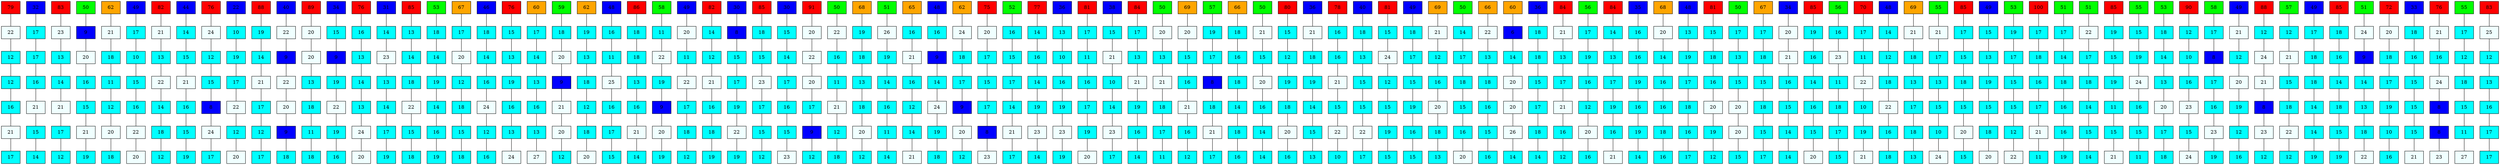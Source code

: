graph elfaro {
	graph [layout=dot rankdir=TD]
	graph [layout=dot rankdir=TD]
	node [shape=box, style=filled]
	p0 [label=79, fillcolor=red]
	p0M [label=22, fillcolor=azure]
	p0 -- p0M
	p0A [label=12, fillcolor=cyan]
	p0M -- p0A
	p0T [label=12, fillcolor=cyan]
	p0A -- p0T
	p0s1 [label=16, fillcolor=cyan]
	p0T -- p0s1
	p0s2 [label=21, fillcolor=azure]
	p0s1 -- p0s2
	p0s5 [label=17, fillcolor=cyan]
	p0s2 -- p0s5
	p1 [label=32, fillcolor=blue]
	p1M [label=17, fillcolor=cyan]
	p1 -- p1M
	p1A [label=17, fillcolor=cyan]
	p1M -- p1A
	p1T [label=16, fillcolor=cyan]
	p1A -- p1T
	p1s1 [label=21, fillcolor=azure]
	p1T -- p1s1
	p1s2 [label=15, fillcolor=cyan]
	p1s1 -- p1s2
	p1s5 [label=14, fillcolor=cyan]
	p1s2 -- p1s5
	p2 [label=83, fillcolor=red]
	p2M [label=23, fillcolor=azure]
	p2 -- p2M
	p2A [label=13, fillcolor=cyan]
	p2M -- p2A
	p2T [label=14, fillcolor=cyan]
	p2A -- p2T
	p2s1 [label=21, fillcolor=azure]
	p2T -- p2s1
	p2s2 [label=17, fillcolor=cyan]
	p2s1 -- p2s2
	p2s5 [label=12, fillcolor=cyan]
	p2s2 -- p2s5
	p3 [label=50, fillcolor=green]
	p3M [label=9, fillcolor=blue]
	p3 -- p3M
	p3A [label=20, fillcolor=azure]
	p3M -- p3A
	p3T [label=16, fillcolor=cyan]
	p3A -- p3T
	p3s1 [label=15, fillcolor=cyan]
	p3T -- p3s1
	p3s2 [label=21, fillcolor=azure]
	p3s1 -- p3s2
	p3s5 [label=19, fillcolor=cyan]
	p3s2 -- p3s5
	p4 [label=62, fillcolor=orange]
	p4M [label=21, fillcolor=azure]
	p4 -- p4M
	p4A [label=18, fillcolor=cyan]
	p4M -- p4A
	p4T [label=11, fillcolor=cyan]
	p4A -- p4T
	p4s1 [label=12, fillcolor=cyan]
	p4T -- p4s1
	p4s2 [label=20, fillcolor=azure]
	p4s1 -- p4s2
	p4s5 [label=18, fillcolor=cyan]
	p4s2 -- p4s5
	p5 [label=49, fillcolor=blue]
	p5M [label=17, fillcolor=cyan]
	p5 -- p5M
	p5A [label=10, fillcolor=cyan]
	p5M -- p5A
	p5T [label=15, fillcolor=cyan]
	p5A -- p5T
	p5s1 [label=16, fillcolor=cyan]
	p5T -- p5s1
	p5s2 [label=22, fillcolor=azure]
	p5s1 -- p5s2
	p5s5 [label=20, fillcolor=azure]
	p5s2 -- p5s5
	p6 [label=82, fillcolor=red]
	p6M [label=21, fillcolor=azure]
	p6 -- p6M
	p6A [label=13, fillcolor=cyan]
	p6M -- p6A
	p6T [label=22, fillcolor=azure]
	p6A -- p6T
	p6s1 [label=14, fillcolor=cyan]
	p6T -- p6s1
	p6s2 [label=18, fillcolor=cyan]
	p6s1 -- p6s2
	p6s5 [label=12, fillcolor=cyan]
	p6s2 -- p6s5
	p7 [label=44, fillcolor=blue]
	p7M [label=14, fillcolor=cyan]
	p7 -- p7M
	p7A [label=15, fillcolor=cyan]
	p7M -- p7A
	p7T [label=21, fillcolor=azure]
	p7A -- p7T
	p7s1 [label=16, fillcolor=cyan]
	p7T -- p7s1
	p7s2 [label=15, fillcolor=cyan]
	p7s1 -- p7s2
	p7s5 [label=19, fillcolor=cyan]
	p7s2 -- p7s5
	p8 [label=76, fillcolor=red]
	p8M [label=24, fillcolor=azure]
	p8 -- p8M
	p8A [label=12, fillcolor=cyan]
	p8M -- p8A
	p8T [label=15, fillcolor=cyan]
	p8A -- p8T
	p8s1 [label=8, fillcolor=blue]
	p8T -- p8s1
	p8s2 [label=24, fillcolor=azure]
	p8s1 -- p8s2
	p8s5 [label=17, fillcolor=cyan]
	p8s2 -- p8s5
	p9 [label=22, fillcolor=blue]
	p9M [label=10, fillcolor=cyan]
	p9 -- p9M
	p9A [label=19, fillcolor=cyan]
	p9M -- p9A
	p9T [label=17, fillcolor=cyan]
	p9A -- p9T
	p9s1 [label=22, fillcolor=azure]
	p9T -- p9s1
	p9s2 [label=12, fillcolor=cyan]
	p9s1 -- p9s2
	p9s5 [label=20, fillcolor=azure]
	p9s2 -- p9s5
	p10 [label=88, fillcolor=red]
	p10M [label=19, fillcolor=cyan]
	p10 -- p10M
	p10A [label=14, fillcolor=cyan]
	p10M -- p10A
	p10T [label=21, fillcolor=azure]
	p10A -- p10T
	p10s1 [label=17, fillcolor=cyan]
	p10T -- p10s1
	p10s2 [label=12, fillcolor=cyan]
	p10s1 -- p10s2
	p10s5 [label=17, fillcolor=cyan]
	p10s2 -- p10s5
	p11 [label=40, fillcolor=blue]
	p11M [label=22, fillcolor=azure]
	p11 -- p11M
	p11A [label=9, fillcolor=blue]
	p11M -- p11A
	p11T [label=22, fillcolor=azure]
	p11A -- p11T
	p11s1 [label=20, fillcolor=azure]
	p11T -- p11s1
	p11s2 [label=9, fillcolor=blue]
	p11s1 -- p11s2
	p11s5 [label=18, fillcolor=cyan]
	p11s2 -- p11s5
	p12 [label=89, fillcolor=red]
	p12M [label=20, fillcolor=azure]
	p12 -- p12M
	p12A [label=20, fillcolor=azure]
	p12M -- p12A
	p12T [label=13, fillcolor=cyan]
	p12A -- p12T
	p12s1 [label=18, fillcolor=cyan]
	p12T -- p12s1
	p12s2 [label=11, fillcolor=cyan]
	p12s1 -- p12s2
	p12s5 [label=18, fillcolor=cyan]
	p12s2 -- p12s5
	p13 [label=34, fillcolor=blue]
	p13M [label=15, fillcolor=cyan]
	p13 -- p13M
	p13A [label=9, fillcolor=blue]
	p13M -- p13A
	p13T [label=19, fillcolor=cyan]
	p13A -- p13T
	p13s1 [label=22, fillcolor=azure]
	p13T -- p13s1
	p13s2 [label=19, fillcolor=cyan]
	p13s1 -- p13s2
	p13s5 [label=16, fillcolor=cyan]
	p13s2 -- p13s5
	p14 [label=76, fillcolor=red]
	p14M [label=16, fillcolor=cyan]
	p14 -- p14M
	p14A [label=13, fillcolor=cyan]
	p14M -- p14A
	p14T [label=14, fillcolor=cyan]
	p14A -- p14T
	p14s1 [label=13, fillcolor=cyan]
	p14T -- p14s1
	p14s2 [label=24, fillcolor=azure]
	p14s1 -- p14s2
	p14s5 [label=20, fillcolor=azure]
	p14s2 -- p14s5
	p15 [label=31, fillcolor=blue]
	p15M [label=14, fillcolor=cyan]
	p15 -- p15M
	p15A [label=23, fillcolor=azure]
	p15M -- p15A
	p15T [label=13, fillcolor=cyan]
	p15A -- p15T
	p15s1 [label=14, fillcolor=cyan]
	p15T -- p15s1
	p15s2 [label=17, fillcolor=cyan]
	p15s1 -- p15s2
	p15s5 [label=19, fillcolor=cyan]
	p15s2 -- p15s5
	p16 [label=85, fillcolor=red]
	p16M [label=13, fillcolor=cyan]
	p16 -- p16M
	p16A [label=14, fillcolor=cyan]
	p16M -- p16A
	p16T [label=18, fillcolor=cyan]
	p16A -- p16T
	p16s1 [label=22, fillcolor=azure]
	p16T -- p16s1
	p16s2 [label=15, fillcolor=cyan]
	p16s1 -- p16s2
	p16s5 [label=18, fillcolor=cyan]
	p16s2 -- p16s5
	p17 [label=53, fillcolor=green]
	p17M [label=18, fillcolor=cyan]
	p17 -- p17M
	p17A [label=14, fillcolor=cyan]
	p17M -- p17A
	p17T [label=19, fillcolor=cyan]
	p17A -- p17T
	p17s1 [label=14, fillcolor=cyan]
	p17T -- p17s1
	p17s2 [label=16, fillcolor=cyan]
	p17s1 -- p17s2
	p17s5 [label=19, fillcolor=cyan]
	p17s2 -- p17s5
	p18 [label=67, fillcolor=orange]
	p18M [label=17, fillcolor=cyan]
	p18 -- p18M
	p18A [label=20, fillcolor=azure]
	p18M -- p18A
	p18T [label=12, fillcolor=cyan]
	p18A -- p18T
	p18s1 [label=18, fillcolor=cyan]
	p18T -- p18s1
	p18s2 [label=15, fillcolor=cyan]
	p18s1 -- p18s2
	p18s5 [label=18, fillcolor=cyan]
	p18s2 -- p18s5
	p19 [label=46, fillcolor=blue]
	p19M [label=18, fillcolor=cyan]
	p19 -- p19M
	p19A [label=14, fillcolor=cyan]
	p19M -- p19A
	p19T [label=16, fillcolor=cyan]
	p19A -- p19T
	p19s1 [label=24, fillcolor=azure]
	p19T -- p19s1
	p19s2 [label=12, fillcolor=cyan]
	p19s1 -- p19s2
	p19s5 [label=16, fillcolor=cyan]
	p19s2 -- p19s5
	p20 [label=76, fillcolor=red]
	p20M [label=15, fillcolor=cyan]
	p20 -- p20M
	p20A [label=13, fillcolor=cyan]
	p20M -- p20A
	p20T [label=19, fillcolor=cyan]
	p20A -- p20T
	p20s1 [label=16, fillcolor=cyan]
	p20T -- p20s1
	p20s2 [label=13, fillcolor=cyan]
	p20s1 -- p20s2
	p20s5 [label=24, fillcolor=azure]
	p20s2 -- p20s5
	p21 [label=60, fillcolor=orange]
	p21M [label=17, fillcolor=cyan]
	p21 -- p21M
	p21A [label=14, fillcolor=cyan]
	p21M -- p21A
	p21T [label=13, fillcolor=cyan]
	p21A -- p21T
	p21s1 [label=16, fillcolor=cyan]
	p21T -- p21s1
	p21s2 [label=13, fillcolor=cyan]
	p21s1 -- p21s2
	p21s5 [label=27, fillcolor=azure]
	p21s2 -- p21s5
	p22 [label=59, fillcolor=green]
	p22M [label=18, fillcolor=cyan]
	p22 -- p22M
	p22A [label=20, fillcolor=azure]
	p22M -- p22A
	p22T [label=9, fillcolor=blue]
	p22A -- p22T
	p22s1 [label=21, fillcolor=azure]
	p22T -- p22s1
	p22s2 [label=20, fillcolor=azure]
	p22s1 -- p22s2
	p22s5 [label=12, fillcolor=cyan]
	p22s2 -- p22s5
	p23 [label=62, fillcolor=orange]
	p23M [label=19, fillcolor=cyan]
	p23 -- p23M
	p23A [label=13, fillcolor=cyan]
	p23M -- p23A
	p23T [label=18, fillcolor=cyan]
	p23A -- p23T
	p23s1 [label=12, fillcolor=cyan]
	p23T -- p23s1
	p23s2 [label=18, fillcolor=cyan]
	p23s1 -- p23s2
	p23s5 [label=20, fillcolor=azure]
	p23s2 -- p23s5
	p24 [label=48, fillcolor=blue]
	p24M [label=16, fillcolor=cyan]
	p24 -- p24M
	p24A [label=11, fillcolor=cyan]
	p24M -- p24A
	p24T [label=25, fillcolor=azure]
	p24A -- p24T
	p24s1 [label=16, fillcolor=cyan]
	p24T -- p24s1
	p24s2 [label=17, fillcolor=cyan]
	p24s1 -- p24s2
	p24s5 [label=15, fillcolor=cyan]
	p24s2 -- p24s5
	p25 [label=86, fillcolor=red]
	p25M [label=18, fillcolor=cyan]
	p25 -- p25M
	p25A [label=18, fillcolor=cyan]
	p25M -- p25A
	p25T [label=13, fillcolor=cyan]
	p25A -- p25T
	p25s1 [label=16, fillcolor=cyan]
	p25T -- p25s1
	p25s2 [label=21, fillcolor=azure]
	p25s1 -- p25s2
	p25s5 [label=14, fillcolor=cyan]
	p25s2 -- p25s5
	p26 [label=58, fillcolor=green]
	p26M [label=11, fillcolor=cyan]
	p26 -- p26M
	p26A [label=22, fillcolor=azure]
	p26M -- p26A
	p26T [label=19, fillcolor=cyan]
	p26A -- p26T
	p26s1 [label=9, fillcolor=blue]
	p26T -- p26s1
	p26s2 [label=20, fillcolor=azure]
	p26s1 -- p26s2
	p26s5 [label=19, fillcolor=cyan]
	p26s2 -- p26s5
	p27 [label=49, fillcolor=blue]
	p27M [label=20, fillcolor=azure]
	p27 -- p27M
	p27A [label=11, fillcolor=cyan]
	p27M -- p27A
	p27T [label=22, fillcolor=azure]
	p27A -- p27T
	p27s1 [label=17, fillcolor=cyan]
	p27T -- p27s1
	p27s2 [label=18, fillcolor=cyan]
	p27s1 -- p27s2
	p27s5 [label=12, fillcolor=cyan]
	p27s2 -- p27s5
	p28 [label=82, fillcolor=red]
	p28M [label=14, fillcolor=cyan]
	p28 -- p28M
	p28A [label=12, fillcolor=cyan]
	p28M -- p28A
	p28T [label=21, fillcolor=azure]
	p28A -- p28T
	p28s1 [label=16, fillcolor=cyan]
	p28T -- p28s1
	p28s2 [label=18, fillcolor=cyan]
	p28s1 -- p28s2
	p28s5 [label=19, fillcolor=cyan]
	p28s2 -- p28s5
	p29 [label=30, fillcolor=blue]
	p29M [label=8, fillcolor=blue]
	p29 -- p29M
	p29A [label=15, fillcolor=cyan]
	p29M -- p29A
	p29T [label=17, fillcolor=cyan]
	p29A -- p29T
	p29s1 [label=19, fillcolor=cyan]
	p29T -- p29s1
	p29s2 [label=22, fillcolor=azure]
	p29s1 -- p29s2
	p29s5 [label=19, fillcolor=cyan]
	p29s2 -- p29s5
	p30 [label=85, fillcolor=red]
	p30M [label=18, fillcolor=cyan]
	p30 -- p30M
	p30A [label=15, fillcolor=cyan]
	p30M -- p30A
	p30T [label=23, fillcolor=azure]
	p30A -- p30T
	p30s1 [label=17, fillcolor=cyan]
	p30T -- p30s1
	p30s2 [label=15, fillcolor=cyan]
	p30s1 -- p30s2
	p30s5 [label=12, fillcolor=cyan]
	p30s2 -- p30s5
	p31 [label=30, fillcolor=blue]
	p31M [label=15, fillcolor=cyan]
	p31 -- p31M
	p31A [label=14, fillcolor=cyan]
	p31M -- p31A
	p31T [label=17, fillcolor=cyan]
	p31A -- p31T
	p31s1 [label=16, fillcolor=cyan]
	p31T -- p31s1
	p31s2 [label=15, fillcolor=cyan]
	p31s1 -- p31s2
	p31s5 [label=23, fillcolor=azure]
	p31s2 -- p31s5
	p32 [label=91, fillcolor=red]
	p32M [label=20, fillcolor=azure]
	p32 -- p32M
	p32A [label=22, fillcolor=azure]
	p32M -- p32A
	p32T [label=20, fillcolor=azure]
	p32A -- p32T
	p32s1 [label=17, fillcolor=cyan]
	p32T -- p32s1
	p32s2 [label=9, fillcolor=blue]
	p32s1 -- p32s2
	p32s5 [label=12, fillcolor=cyan]
	p32s2 -- p32s5
	p33 [label=50, fillcolor=green]
	p33M [label=22, fillcolor=azure]
	p33 -- p33M
	p33A [label=16, fillcolor=cyan]
	p33M -- p33A
	p33T [label=11, fillcolor=cyan]
	p33A -- p33T
	p33s1 [label=21, fillcolor=azure]
	p33T -- p33s1
	p33s2 [label=12, fillcolor=cyan]
	p33s1 -- p33s2
	p33s5 [label=18, fillcolor=cyan]
	p33s2 -- p33s5
	p34 [label=68, fillcolor=orange]
	p34M [label=19, fillcolor=cyan]
	p34 -- p34M
	p34A [label=18, fillcolor=cyan]
	p34M -- p34A
	p34T [label=13, fillcolor=cyan]
	p34A -- p34T
	p34s1 [label=18, fillcolor=cyan]
	p34T -- p34s1
	p34s2 [label=20, fillcolor=azure]
	p34s1 -- p34s2
	p34s5 [label=12, fillcolor=cyan]
	p34s2 -- p34s5
	p35 [label=51, fillcolor=green]
	p35M [label=26, fillcolor=azure]
	p35 -- p35M
	p35A [label=19, fillcolor=cyan]
	p35M -- p35A
	p35T [label=14, fillcolor=cyan]
	p35A -- p35T
	p35s1 [label=16, fillcolor=cyan]
	p35T -- p35s1
	p35s2 [label=11, fillcolor=cyan]
	p35s1 -- p35s2
	p35s5 [label=14, fillcolor=cyan]
	p35s2 -- p35s5
	p36 [label=65, fillcolor=orange]
	p36M [label=16, fillcolor=cyan]
	p36 -- p36M
	p36A [label=21, fillcolor=azure]
	p36M -- p36A
	p36T [label=16, fillcolor=cyan]
	p36A -- p36T
	p36s1 [label=12, fillcolor=cyan]
	p36T -- p36s1
	p36s2 [label=14, fillcolor=cyan]
	p36s1 -- p36s2
	p36s5 [label=21, fillcolor=azure]
	p36s2 -- p36s5
	p37 [label=48, fillcolor=blue]
	p37M [label=16, fillcolor=cyan]
	p37 -- p37M
	p37A [label=9, fillcolor=blue]
	p37M -- p37A
	p37T [label=14, fillcolor=cyan]
	p37A -- p37T
	p37s1 [label=24, fillcolor=azure]
	p37T -- p37s1
	p37s2 [label=19, fillcolor=cyan]
	p37s1 -- p37s2
	p37s5 [label=18, fillcolor=cyan]
	p37s2 -- p37s5
	p38 [label=62, fillcolor=orange]
	p38M [label=24, fillcolor=azure]
	p38 -- p38M
	p38A [label=18, fillcolor=cyan]
	p38M -- p38A
	p38T [label=17, fillcolor=cyan]
	p38A -- p38T
	p38s1 [label=9, fillcolor=blue]
	p38T -- p38s1
	p38s2 [label=20, fillcolor=azure]
	p38s1 -- p38s2
	p38s5 [label=12, fillcolor=cyan]
	p38s2 -- p38s5
	p39 [label=75, fillcolor=red]
	p39M [label=20, fillcolor=azure]
	p39 -- p39M
	p39A [label=17, fillcolor=cyan]
	p39M -- p39A
	p39T [label=15, fillcolor=cyan]
	p39A -- p39T
	p39s1 [label=17, fillcolor=cyan]
	p39T -- p39s1
	p39s2 [label=8, fillcolor=blue]
	p39s1 -- p39s2
	p39s5 [label=23, fillcolor=azure]
	p39s2 -- p39s5
	p40 [label=52, fillcolor=green]
	p40M [label=16, fillcolor=cyan]
	p40 -- p40M
	p40A [label=15, fillcolor=cyan]
	p40M -- p40A
	p40T [label=17, fillcolor=cyan]
	p40A -- p40T
	p40s1 [label=14, fillcolor=cyan]
	p40T -- p40s1
	p40s2 [label=21, fillcolor=azure]
	p40s1 -- p40s2
	p40s5 [label=17, fillcolor=cyan]
	p40s2 -- p40s5
	p41 [label=77, fillcolor=red]
	p41M [label=14, fillcolor=cyan]
	p41 -- p41M
	p41A [label=16, fillcolor=cyan]
	p41M -- p41A
	p41T [label=14, fillcolor=cyan]
	p41A -- p41T
	p41s1 [label=19, fillcolor=cyan]
	p41T -- p41s1
	p41s2 [label=23, fillcolor=azure]
	p41s1 -- p41s2
	p41s5 [label=14, fillcolor=cyan]
	p41s2 -- p41s5
	p42 [label=36, fillcolor=blue]
	p42M [label=13, fillcolor=cyan]
	p42 -- p42M
	p42A [label=10, fillcolor=cyan]
	p42M -- p42A
	p42T [label=16, fillcolor=cyan]
	p42A -- p42T
	p42s1 [label=19, fillcolor=cyan]
	p42T -- p42s1
	p42s2 [label=23, fillcolor=azure]
	p42s1 -- p42s2
	p42s5 [label=19, fillcolor=cyan]
	p42s2 -- p42s5
	p43 [label=81, fillcolor=red]
	p43M [label=17, fillcolor=cyan]
	p43 -- p43M
	p43A [label=11, fillcolor=cyan]
	p43M -- p43A
	p43T [label=16, fillcolor=cyan]
	p43A -- p43T
	p43s1 [label=17, fillcolor=cyan]
	p43T -- p43s1
	p43s2 [label=19, fillcolor=cyan]
	p43s1 -- p43s2
	p43s5 [label=20, fillcolor=azure]
	p43s2 -- p43s5
	p44 [label=38, fillcolor=blue]
	p44M [label=15, fillcolor=cyan]
	p44 -- p44M
	p44A [label=21, fillcolor=azure]
	p44M -- p44A
	p44T [label=10, fillcolor=cyan]
	p44A -- p44T
	p44s1 [label=14, fillcolor=cyan]
	p44T -- p44s1
	p44s2 [label=23, fillcolor=azure]
	p44s1 -- p44s2
	p44s5 [label=17, fillcolor=cyan]
	p44s2 -- p44s5
	p45 [label=84, fillcolor=red]
	p45M [label=17, fillcolor=cyan]
	p45 -- p45M
	p45A [label=13, fillcolor=cyan]
	p45M -- p45A
	p45T [label=21, fillcolor=azure]
	p45A -- p45T
	p45s1 [label=19, fillcolor=cyan]
	p45T -- p45s1
	p45s2 [label=16, fillcolor=cyan]
	p45s1 -- p45s2
	p45s5 [label=14, fillcolor=cyan]
	p45s2 -- p45s5
	p46 [label=50, fillcolor=green]
	p46M [label=20, fillcolor=azure]
	p46 -- p46M
	p46A [label=13, fillcolor=cyan]
	p46M -- p46A
	p46T [label=21, fillcolor=azure]
	p46A -- p46T
	p46s1 [label=18, fillcolor=cyan]
	p46T -- p46s1
	p46s2 [label=17, fillcolor=cyan]
	p46s1 -- p46s2
	p46s5 [label=11, fillcolor=cyan]
	p46s2 -- p46s5
	p47 [label=69, fillcolor=orange]
	p47M [label=20, fillcolor=azure]
	p47 -- p47M
	p47A [label=15, fillcolor=cyan]
	p47M -- p47A
	p47T [label=16, fillcolor=cyan]
	p47A -- p47T
	p47s1 [label=21, fillcolor=azure]
	p47T -- p47s1
	p47s2 [label=16, fillcolor=cyan]
	p47s1 -- p47s2
	p47s5 [label=12, fillcolor=cyan]
	p47s2 -- p47s5
	p48 [label=57, fillcolor=green]
	p48M [label=19, fillcolor=cyan]
	p48 -- p48M
	p48A [label=17, fillcolor=cyan]
	p48M -- p48A
	p48T [label=8, fillcolor=blue]
	p48A -- p48T
	p48s1 [label=18, fillcolor=cyan]
	p48T -- p48s1
	p48s2 [label=21, fillcolor=azure]
	p48s1 -- p48s2
	p48s5 [label=17, fillcolor=cyan]
	p48s2 -- p48s5
	p49 [label=66, fillcolor=orange]
	p49M [label=18, fillcolor=cyan]
	p49 -- p49M
	p49A [label=16, fillcolor=cyan]
	p49M -- p49A
	p49T [label=18, fillcolor=cyan]
	p49A -- p49T
	p49s1 [label=14, fillcolor=cyan]
	p49T -- p49s1
	p49s2 [label=18, fillcolor=cyan]
	p49s1 -- p49s2
	p49s5 [label=16, fillcolor=cyan]
	p49s2 -- p49s5
	p50 [label=50, fillcolor=green]
	p50M [label=21, fillcolor=azure]
	p50 -- p50M
	p50A [label=15, fillcolor=cyan]
	p50M -- p50A
	p50T [label=20, fillcolor=azure]
	p50A -- p50T
	p50s1 [label=16, fillcolor=cyan]
	p50T -- p50s1
	p50s2 [label=14, fillcolor=cyan]
	p50s1 -- p50s2
	p50s5 [label=14, fillcolor=cyan]
	p50s2 -- p50s5
	p51 [label=80, fillcolor=red]
	p51M [label=15, fillcolor=cyan]
	p51 -- p51M
	p51A [label=12, fillcolor=cyan]
	p51M -- p51A
	p51T [label=19, fillcolor=cyan]
	p51A -- p51T
	p51s1 [label=18, fillcolor=cyan]
	p51T -- p51s1
	p51s2 [label=20, fillcolor=azure]
	p51s1 -- p51s2
	p51s5 [label=16, fillcolor=cyan]
	p51s2 -- p51s5
	p52 [label=36, fillcolor=blue]
	p52M [label=21, fillcolor=azure]
	p52 -- p52M
	p52A [label=18, fillcolor=cyan]
	p52M -- p52A
	p52T [label=19, fillcolor=cyan]
	p52A -- p52T
	p52s1 [label=14, fillcolor=cyan]
	p52T -- p52s1
	p52s2 [label=15, fillcolor=cyan]
	p52s1 -- p52s2
	p52s5 [label=13, fillcolor=cyan]
	p52s2 -- p52s5
	p53 [label=78, fillcolor=red]
	p53M [label=16, fillcolor=cyan]
	p53 -- p53M
	p53A [label=16, fillcolor=cyan]
	p53M -- p53A
	p53T [label=21, fillcolor=azure]
	p53A -- p53T
	p53s1 [label=15, fillcolor=cyan]
	p53T -- p53s1
	p53s2 [label=22, fillcolor=azure]
	p53s1 -- p53s2
	p53s5 [label=10, fillcolor=cyan]
	p53s2 -- p53s5
	p54 [label=40, fillcolor=blue]
	p54M [label=18, fillcolor=cyan]
	p54 -- p54M
	p54A [label=13, fillcolor=cyan]
	p54M -- p54A
	p54T [label=15, fillcolor=cyan]
	p54A -- p54T
	p54s1 [label=15, fillcolor=cyan]
	p54T -- p54s1
	p54s2 [label=22, fillcolor=azure]
	p54s1 -- p54s2
	p54s5 [label=17, fillcolor=cyan]
	p54s2 -- p54s5
	p55 [label=81, fillcolor=red]
	p55M [label=15, fillcolor=cyan]
	p55 -- p55M
	p55A [label=24, fillcolor=azure]
	p55M -- p55A
	p55T [label=12, fillcolor=cyan]
	p55A -- p55T
	p55s1 [label=15, fillcolor=cyan]
	p55T -- p55s1
	p55s2 [label=19, fillcolor=cyan]
	p55s1 -- p55s2
	p55s5 [label=15, fillcolor=cyan]
	p55s2 -- p55s5
	p56 [label=49, fillcolor=blue]
	p56M [label=18, fillcolor=cyan]
	p56 -- p56M
	p56A [label=17, fillcolor=cyan]
	p56M -- p56A
	p56T [label=15, fillcolor=cyan]
	p56A -- p56T
	p56s1 [label=19, fillcolor=cyan]
	p56T -- p56s1
	p56s2 [label=16, fillcolor=cyan]
	p56s1 -- p56s2
	p56s5 [label=15, fillcolor=cyan]
	p56s2 -- p56s5
	p57 [label=69, fillcolor=orange]
	p57M [label=21, fillcolor=azure]
	p57 -- p57M
	p57A [label=12, fillcolor=cyan]
	p57M -- p57A
	p57T [label=16, fillcolor=cyan]
	p57A -- p57T
	p57s1 [label=20, fillcolor=azure]
	p57T -- p57s1
	p57s2 [label=18, fillcolor=cyan]
	p57s1 -- p57s2
	p57s5 [label=13, fillcolor=cyan]
	p57s2 -- p57s5
	p58 [label=50, fillcolor=green]
	p58M [label=14, fillcolor=cyan]
	p58 -- p58M
	p58A [label=17, fillcolor=cyan]
	p58M -- p58A
	p58T [label=18, fillcolor=cyan]
	p58A -- p58T
	p58s1 [label=15, fillcolor=cyan]
	p58T -- p58s1
	p58s2 [label=16, fillcolor=cyan]
	p58s1 -- p58s2
	p58s5 [label=20, fillcolor=azure]
	p58s2 -- p58s5
	p59 [label=66, fillcolor=orange]
	p59M [label=22, fillcolor=azure]
	p59 -- p59M
	p59A [label=13, fillcolor=cyan]
	p59M -- p59A
	p59T [label=18, fillcolor=cyan]
	p59A -- p59T
	p59s1 [label=16, fillcolor=cyan]
	p59T -- p59s1
	p59s2 [label=15, fillcolor=cyan]
	p59s1 -- p59s2
	p59s5 [label=16, fillcolor=cyan]
	p59s2 -- p59s5
	p60 [label=60, fillcolor=orange]
	p60M [label=6, fillcolor=blue]
	p60 -- p60M
	p60A [label=14, fillcolor=cyan]
	p60M -- p60A
	p60T [label=20, fillcolor=azure]
	p60A -- p60T
	p60s1 [label=20, fillcolor=azure]
	p60T -- p60s1
	p60s2 [label=26, fillcolor=azure]
	p60s1 -- p60s2
	p60s5 [label=14, fillcolor=cyan]
	p60s2 -- p60s5
	p61 [label=36, fillcolor=blue]
	p61M [label=18, fillcolor=cyan]
	p61 -- p61M
	p61A [label=18, fillcolor=cyan]
	p61M -- p61A
	p61T [label=15, fillcolor=cyan]
	p61A -- p61T
	p61s1 [label=17, fillcolor=cyan]
	p61T -- p61s1
	p61s2 [label=18, fillcolor=cyan]
	p61s1 -- p61s2
	p61s5 [label=14, fillcolor=cyan]
	p61s2 -- p61s5
	p62 [label=84, fillcolor=red]
	p62M [label=21, fillcolor=azure]
	p62 -- p62M
	p62A [label=13, fillcolor=cyan]
	p62M -- p62A
	p62T [label=17, fillcolor=cyan]
	p62A -- p62T
	p62s1 [label=21, fillcolor=azure]
	p62T -- p62s1
	p62s2 [label=16, fillcolor=cyan]
	p62s1 -- p62s2
	p62s5 [label=12, fillcolor=cyan]
	p62s2 -- p62s5
	p63 [label=56, fillcolor=green]
	p63M [label=17, fillcolor=cyan]
	p63 -- p63M
	p63A [label=19, fillcolor=cyan]
	p63M -- p63A
	p63T [label=16, fillcolor=cyan]
	p63A -- p63T
	p63s1 [label=12, fillcolor=cyan]
	p63T -- p63s1
	p63s2 [label=20, fillcolor=azure]
	p63s1 -- p63s2
	p63s5 [label=16, fillcolor=cyan]
	p63s2 -- p63s5
	p64 [label=84, fillcolor=red]
	p64M [label=14, fillcolor=cyan]
	p64 -- p64M
	p64A [label=13, fillcolor=cyan]
	p64M -- p64A
	p64T [label=17, fillcolor=cyan]
	p64A -- p64T
	p64s1 [label=19, fillcolor=cyan]
	p64T -- p64s1
	p64s2 [label=16, fillcolor=cyan]
	p64s1 -- p64s2
	p64s5 [label=21, fillcolor=azure]
	p64s2 -- p64s5
	p65 [label=35, fillcolor=blue]
	p65M [label=16, fillcolor=cyan]
	p65 -- p65M
	p65A [label=16, fillcolor=cyan]
	p65M -- p65A
	p65T [label=19, fillcolor=cyan]
	p65A -- p65T
	p65s1 [label=16, fillcolor=cyan]
	p65T -- p65s1
	p65s2 [label=19, fillcolor=cyan]
	p65s1 -- p65s2
	p65s5 [label=14, fillcolor=cyan]
	p65s2 -- p65s5
	p66 [label=68, fillcolor=orange]
	p66M [label=20, fillcolor=azure]
	p66 -- p66M
	p66A [label=14, fillcolor=cyan]
	p66M -- p66A
	p66T [label=16, fillcolor=cyan]
	p66A -- p66T
	p66s1 [label=16, fillcolor=cyan]
	p66T -- p66s1
	p66s2 [label=18, fillcolor=cyan]
	p66s1 -- p66s2
	p66s5 [label=16, fillcolor=cyan]
	p66s2 -- p66s5
	p67 [label=48, fillcolor=blue]
	p67M [label=13, fillcolor=cyan]
	p67 -- p67M
	p67A [label=19, fillcolor=cyan]
	p67M -- p67A
	p67T [label=17, fillcolor=cyan]
	p67A -- p67T
	p67s1 [label=18, fillcolor=cyan]
	p67T -- p67s1
	p67s2 [label=16, fillcolor=cyan]
	p67s1 -- p67s2
	p67s5 [label=17, fillcolor=cyan]
	p67s2 -- p67s5
	p68 [label=81, fillcolor=red]
	p68M [label=15, fillcolor=cyan]
	p68 -- p68M
	p68A [label=18, fillcolor=cyan]
	p68M -- p68A
	p68T [label=16, fillcolor=cyan]
	p68A -- p68T
	p68s1 [label=20, fillcolor=azure]
	p68T -- p68s1
	p68s2 [label=19, fillcolor=cyan]
	p68s1 -- p68s2
	p68s5 [label=12, fillcolor=cyan]
	p68s2 -- p68s5
	p69 [label=50, fillcolor=green]
	p69M [label=17, fillcolor=cyan]
	p69 -- p69M
	p69A [label=13, fillcolor=cyan]
	p69M -- p69A
	p69T [label=15, fillcolor=cyan]
	p69A -- p69T
	p69s1 [label=20, fillcolor=azure]
	p69T -- p69s1
	p69s2 [label=20, fillcolor=azure]
	p69s1 -- p69s2
	p69s5 [label=15, fillcolor=cyan]
	p69s2 -- p69s5
	p70 [label=67, fillcolor=orange]
	p70M [label=17, fillcolor=cyan]
	p70 -- p70M
	p70A [label=18, fillcolor=cyan]
	p70M -- p70A
	p70T [label=15, fillcolor=cyan]
	p70A -- p70T
	p70s1 [label=18, fillcolor=cyan]
	p70T -- p70s1
	p70s2 [label=15, fillcolor=cyan]
	p70s1 -- p70s2
	p70s5 [label=17, fillcolor=cyan]
	p70s2 -- p70s5
	p71 [label=34, fillcolor=blue]
	p71M [label=20, fillcolor=azure]
	p71 -- p71M
	p71A [label=21, fillcolor=azure]
	p71M -- p71A
	p71T [label=16, fillcolor=cyan]
	p71A -- p71T
	p71s1 [label=15, fillcolor=cyan]
	p71T -- p71s1
	p71s2 [label=14, fillcolor=cyan]
	p71s1 -- p71s2
	p71s5 [label=14, fillcolor=cyan]
	p71s2 -- p71s5
	p72 [label=85, fillcolor=red]
	p72M [label=19, fillcolor=cyan]
	p72 -- p72M
	p72A [label=16, fillcolor=cyan]
	p72M -- p72A
	p72T [label=14, fillcolor=cyan]
	p72A -- p72T
	p72s1 [label=16, fillcolor=cyan]
	p72T -- p72s1
	p72s2 [label=15, fillcolor=cyan]
	p72s1 -- p72s2
	p72s5 [label=20, fillcolor=azure]
	p72s2 -- p72s5
	p73 [label=56, fillcolor=green]
	p73M [label=16, fillcolor=cyan]
	p73 -- p73M
	p73A [label=23, fillcolor=azure]
	p73M -- p73A
	p73T [label=11, fillcolor=cyan]
	p73A -- p73T
	p73s1 [label=18, fillcolor=cyan]
	p73T -- p73s1
	p73s2 [label=17, fillcolor=cyan]
	p73s1 -- p73s2
	p73s5 [label=15, fillcolor=cyan]
	p73s2 -- p73s5
	p74 [label=70, fillcolor=red]
	p74M [label=17, fillcolor=cyan]
	p74 -- p74M
	p74A [label=11, fillcolor=cyan]
	p74M -- p74A
	p74T [label=22, fillcolor=azure]
	p74A -- p74T
	p74s1 [label=10, fillcolor=cyan]
	p74T -- p74s1
	p74s2 [label=19, fillcolor=cyan]
	p74s1 -- p74s2
	p74s5 [label=21, fillcolor=azure]
	p74s2 -- p74s5
	p75 [label=48, fillcolor=blue]
	p75M [label=14, fillcolor=cyan]
	p75 -- p75M
	p75A [label=12, fillcolor=cyan]
	p75M -- p75A
	p75T [label=18, fillcolor=cyan]
	p75A -- p75T
	p75s1 [label=22, fillcolor=azure]
	p75T -- p75s1
	p75s2 [label=16, fillcolor=cyan]
	p75s1 -- p75s2
	p75s5 [label=18, fillcolor=cyan]
	p75s2 -- p75s5
	p76 [label=69, fillcolor=orange]
	p76M [label=21, fillcolor=azure]
	p76 -- p76M
	p76A [label=18, fillcolor=cyan]
	p76M -- p76A
	p76T [label=13, fillcolor=cyan]
	p76A -- p76T
	p76s1 [label=17, fillcolor=cyan]
	p76T -- p76s1
	p76s2 [label=18, fillcolor=cyan]
	p76s1 -- p76s2
	p76s5 [label=13, fillcolor=cyan]
	p76s2 -- p76s5
	p77 [label=55, fillcolor=green]
	p77M [label=21, fillcolor=azure]
	p77 -- p77M
	p77A [label=17, fillcolor=cyan]
	p77M -- p77A
	p77T [label=13, fillcolor=cyan]
	p77A -- p77T
	p77s1 [label=15, fillcolor=cyan]
	p77T -- p77s1
	p77s2 [label=10, fillcolor=cyan]
	p77s1 -- p77s2
	p77s5 [label=24, fillcolor=azure]
	p77s2 -- p77s5
	p78 [label=85, fillcolor=red]
	p78M [label=17, fillcolor=cyan]
	p78 -- p78M
	p78A [label=15, fillcolor=cyan]
	p78M -- p78A
	p78T [label=18, fillcolor=cyan]
	p78A -- p78T
	p78s1 [label=15, fillcolor=cyan]
	p78T -- p78s1
	p78s2 [label=20, fillcolor=azure]
	p78s1 -- p78s2
	p78s5 [label=15, fillcolor=cyan]
	p78s2 -- p78s5
	p79 [label=49, fillcolor=blue]
	p79M [label=15, fillcolor=cyan]
	p79 -- p79M
	p79A [label=13, fillcolor=cyan]
	p79M -- p79A
	p79T [label=19, fillcolor=cyan]
	p79A -- p79T
	p79s1 [label=15, fillcolor=cyan]
	p79T -- p79s1
	p79s2 [label=18, fillcolor=cyan]
	p79s1 -- p79s2
	p79s5 [label=20, fillcolor=azure]
	p79s2 -- p79s5
	p80 [label=53, fillcolor=green]
	p80M [label=19, fillcolor=cyan]
	p80 -- p80M
	p80A [label=17, fillcolor=cyan]
	p80M -- p80A
	p80T [label=15, fillcolor=cyan]
	p80A -- p80T
	p80s1 [label=15, fillcolor=cyan]
	p80T -- p80s1
	p80s2 [label=12, fillcolor=cyan]
	p80s1 -- p80s2
	p80s5 [label=22, fillcolor=azure]
	p80s2 -- p80s5
	p81 [label=100, fillcolor=red]
	p81M [label=17, fillcolor=cyan]
	p81 -- p81M
	p81A [label=18, fillcolor=cyan]
	p81M -- p81A
	p81T [label=16, fillcolor=cyan]
	p81A -- p81T
	p81s1 [label=17, fillcolor=cyan]
	p81T -- p81s1
	p81s2 [label=21, fillcolor=azure]
	p81s1 -- p81s2
	p81s5 [label=11, fillcolor=cyan]
	p81s2 -- p81s5
	p82 [label=51, fillcolor=green]
	p82M [label=17, fillcolor=cyan]
	p82 -- p82M
	p82A [label=14, fillcolor=cyan]
	p82M -- p82A
	p82T [label=18, fillcolor=cyan]
	p82A -- p82T
	p82s1 [label=16, fillcolor=cyan]
	p82T -- p82s1
	p82s2 [label=16, fillcolor=cyan]
	p82s1 -- p82s2
	p82s5 [label=19, fillcolor=cyan]
	p82s2 -- p82s5
	p83 [label=51, fillcolor=green]
	p83M [label=22, fillcolor=azure]
	p83 -- p83M
	p83A [label=17, fillcolor=cyan]
	p83M -- p83A
	p83T [label=18, fillcolor=cyan]
	p83A -- p83T
	p83s1 [label=14, fillcolor=cyan]
	p83T -- p83s1
	p83s2 [label=15, fillcolor=cyan]
	p83s1 -- p83s2
	p83s5 [label=14, fillcolor=cyan]
	p83s2 -- p83s5
	p84 [label=85, fillcolor=red]
	p84M [label=19, fillcolor=cyan]
	p84 -- p84M
	p84A [label=15, fillcolor=cyan]
	p84M -- p84A
	p84T [label=19, fillcolor=cyan]
	p84A -- p84T
	p84s1 [label=11, fillcolor=cyan]
	p84T -- p84s1
	p84s2 [label=15, fillcolor=cyan]
	p84s1 -- p84s2
	p84s5 [label=21, fillcolor=azure]
	p84s2 -- p84s5
	p85 [label=55, fillcolor=green]
	p85M [label=15, fillcolor=cyan]
	p85 -- p85M
	p85A [label=19, fillcolor=cyan]
	p85M -- p85A
	p85T [label=24, fillcolor=azure]
	p85A -- p85T
	p85s1 [label=16, fillcolor=cyan]
	p85T -- p85s1
	p85s2 [label=15, fillcolor=cyan]
	p85s1 -- p85s2
	p85s5 [label=11, fillcolor=cyan]
	p85s2 -- p85s5
	p86 [label=53, fillcolor=green]
	p86M [label=18, fillcolor=cyan]
	p86 -- p86M
	p86A [label=14, fillcolor=cyan]
	p86M -- p86A
	p86T [label=13, fillcolor=cyan]
	p86A -- p86T
	p86s1 [label=20, fillcolor=azure]
	p86T -- p86s1
	p86s2 [label=17, fillcolor=cyan]
	p86s1 -- p86s2
	p86s5 [label=18, fillcolor=cyan]
	p86s2 -- p86s5
	p87 [label=90, fillcolor=red]
	p87M [label=12, fillcolor=cyan]
	p87 -- p87M
	p87A [label=10, fillcolor=cyan]
	p87M -- p87A
	p87T [label=16, fillcolor=cyan]
	p87A -- p87T
	p87s1 [label=23, fillcolor=azure]
	p87T -- p87s1
	p87s2 [label=15, fillcolor=cyan]
	p87s1 -- p87s2
	p87s5 [label=24, fillcolor=azure]
	p87s2 -- p87s5
	p88 [label=58, fillcolor=green]
	p88M [label=17, fillcolor=cyan]
	p88 -- p88M
	p88A [label=8, fillcolor=blue]
	p88M -- p88A
	p88T [label=17, fillcolor=cyan]
	p88A -- p88T
	p88s1 [label=16, fillcolor=cyan]
	p88T -- p88s1
	p88s2 [label=23, fillcolor=azure]
	p88s1 -- p88s2
	p88s5 [label=19, fillcolor=cyan]
	p88s2 -- p88s5
	p89 [label=49, fillcolor=blue]
	p89M [label=21, fillcolor=azure]
	p89 -- p89M
	p89A [label=12, fillcolor=cyan]
	p89M -- p89A
	p89T [label=20, fillcolor=azure]
	p89A -- p89T
	p89s1 [label=19, fillcolor=cyan]
	p89T -- p89s1
	p89s2 [label=12, fillcolor=cyan]
	p89s1 -- p89s2
	p89s5 [label=16, fillcolor=cyan]
	p89s2 -- p89s5
	p90 [label=88, fillcolor=red]
	p90M [label=12, fillcolor=cyan]
	p90 -- p90M
	p90A [label=24, fillcolor=azure]
	p90M -- p90A
	p90T [label=21, fillcolor=azure]
	p90A -- p90T
	p90s1 [label=8, fillcolor=blue]
	p90T -- p90s1
	p90s2 [label=23, fillcolor=azure]
	p90s1 -- p90s2
	p90s5 [label=12, fillcolor=cyan]
	p90s2 -- p90s5
	p91 [label=57, fillcolor=green]
	p91M [label=12, fillcolor=cyan]
	p91 -- p91M
	p91A [label=21, fillcolor=azure]
	p91M -- p91A
	p91T [label=15, fillcolor=cyan]
	p91A -- p91T
	p91s1 [label=18, fillcolor=cyan]
	p91T -- p91s1
	p91s2 [label=22, fillcolor=azure]
	p91s1 -- p91s2
	p91s5 [label=12, fillcolor=cyan]
	p91s2 -- p91s5
	p92 [label=49, fillcolor=blue]
	p92M [label=17, fillcolor=cyan]
	p92 -- p92M
	p92A [label=18, fillcolor=cyan]
	p92M -- p92A
	p92T [label=18, fillcolor=cyan]
	p92A -- p92T
	p92s1 [label=14, fillcolor=cyan]
	p92T -- p92s1
	p92s2 [label=14, fillcolor=cyan]
	p92s1 -- p92s2
	p92s5 [label=19, fillcolor=cyan]
	p92s2 -- p92s5
	p93 [label=85, fillcolor=red]
	p93M [label=18, fillcolor=cyan]
	p93 -- p93M
	p93A [label=16, fillcolor=cyan]
	p93M -- p93A
	p93T [label=14, fillcolor=cyan]
	p93A -- p93T
	p93s1 [label=18, fillcolor=cyan]
	p93T -- p93s1
	p93s2 [label=15, fillcolor=cyan]
	p93s1 -- p93s2
	p93s5 [label=19, fillcolor=cyan]
	p93s2 -- p93s5
	p94 [label=51, fillcolor=green]
	p94M [label=24, fillcolor=azure]
	p94 -- p94M
	p94A [label=9, fillcolor=blue]
	p94M -- p94A
	p94T [label=14, fillcolor=cyan]
	p94A -- p94T
	p94s1 [label=13, fillcolor=cyan]
	p94T -- p94s1
	p94s2 [label=18, fillcolor=cyan]
	p94s1 -- p94s2
	p94s5 [label=22, fillcolor=azure]
	p94s2 -- p94s5
	p95 [label=72, fillcolor=red]
	p95M [label=20, fillcolor=azure]
	p95 -- p95M
	p95A [label=18, fillcolor=cyan]
	p95M -- p95A
	p95T [label=17, fillcolor=cyan]
	p95A -- p95T
	p95s1 [label=19, fillcolor=cyan]
	p95T -- p95s1
	p95s2 [label=10, fillcolor=cyan]
	p95s1 -- p95s2
	p95s5 [label=16, fillcolor=cyan]
	p95s2 -- p95s5
	p96 [label=33, fillcolor=blue]
	p96M [label=18, fillcolor=cyan]
	p96 -- p96M
	p96A [label=16, fillcolor=cyan]
	p96M -- p96A
	p96T [label=15, fillcolor=cyan]
	p96A -- p96T
	p96s1 [label=15, fillcolor=cyan]
	p96T -- p96s1
	p96s2 [label=15, fillcolor=cyan]
	p96s1 -- p96s2
	p96s5 [label=21, fillcolor=azure]
	p96s2 -- p96s5
	p97 [label=76, fillcolor=red]
	p97M [label=21, fillcolor=azure]
	p97 -- p97M
	p97A [label=16, fillcolor=cyan]
	p97M -- p97A
	p97T [label=24, fillcolor=azure]
	p97A -- p97T
	p97s1 [label=8, fillcolor=blue]
	p97T -- p97s1
	p97s2 [label=8, fillcolor=blue]
	p97s1 -- p97s2
	p97s5 [label=23, fillcolor=azure]
	p97s2 -- p97s5
	p98 [label=55, fillcolor=green]
	p98M [label=17, fillcolor=cyan]
	p98 -- p98M
	p98A [label=12, fillcolor=cyan]
	p98M -- p98A
	p98T [label=18, fillcolor=cyan]
	p98A -- p98T
	p98s1 [label=15, fillcolor=cyan]
	p98T -- p98s1
	p98s2 [label=11, fillcolor=cyan]
	p98s1 -- p98s2
	p98s5 [label=27, fillcolor=azure]
	p98s2 -- p98s5
	p99 [label=83, fillcolor=red]
	p99M [label=25, fillcolor=azure]
	p99 -- p99M
	p99A [label=12, fillcolor=cyan]
	p99M -- p99A
	p99T [label=13, fillcolor=cyan]
	p99A -- p99T
	p99s1 [label=16, fillcolor=cyan]
	p99T -- p99s1
	p99s2 [label=17, fillcolor=cyan]
	p99s1 -- p99s2
	p99s5 [label=17, fillcolor=cyan]
	p99s2 -- p99s5
}
